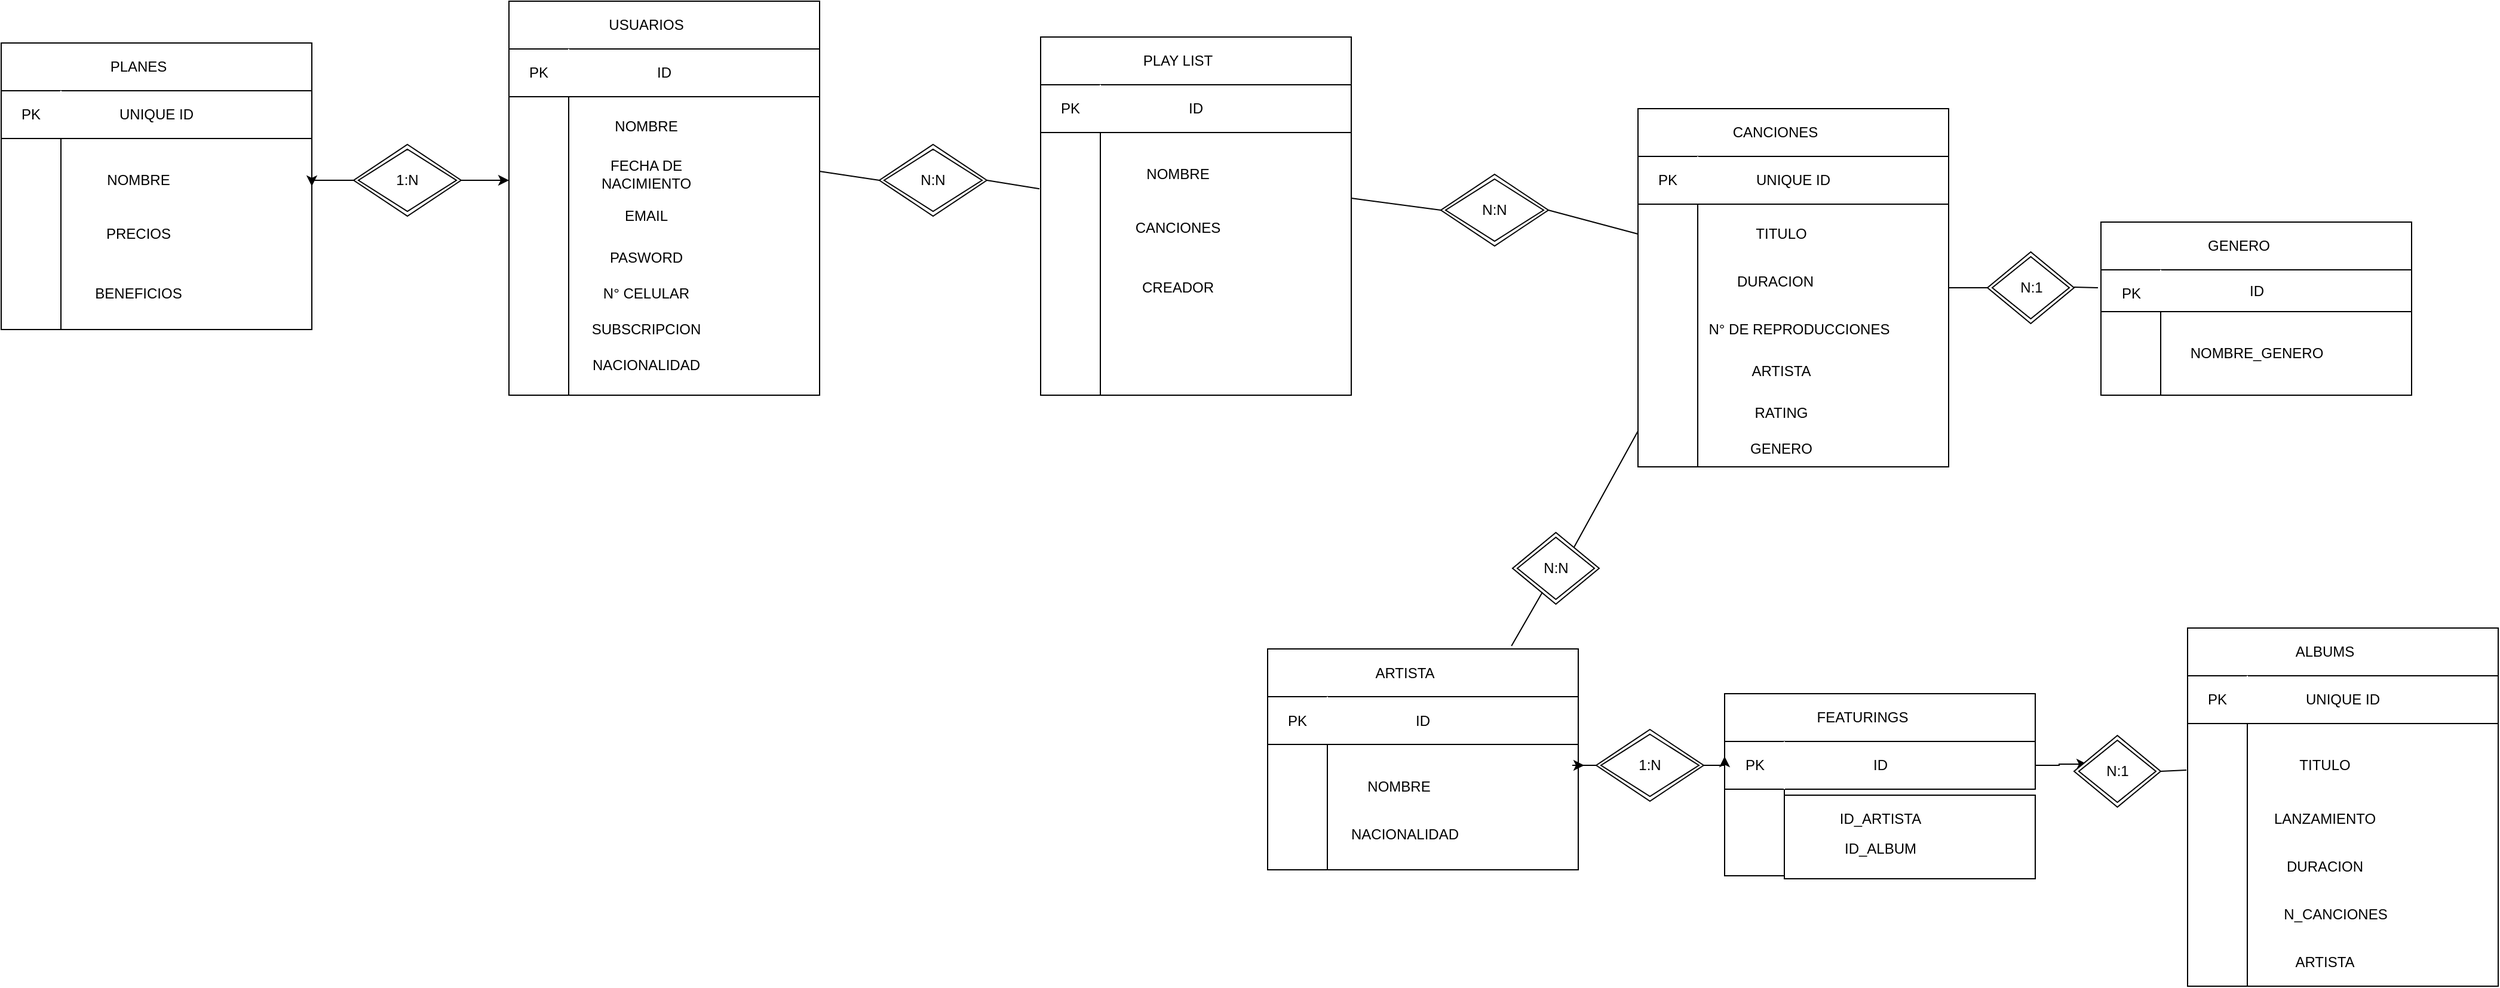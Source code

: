 <mxfile version="21.1.4" type="github">
  <diagram name="Página-1" id="Uhm6e-MBNLyU-UFZr7io">
    <mxGraphModel dx="2966" dy="1950" grid="1" gridSize="10" guides="1" tooltips="1" connect="1" arrows="1" fold="1" page="1" pageScale="1" pageWidth="827" pageHeight="1169" math="0" shadow="0">
      <root>
        <mxCell id="0" />
        <mxCell id="1" parent="0" />
        <mxCell id="JAJ8Rci-jkiI5nVJM2li-29" value="" style="rounded=0;whiteSpace=wrap;html=1;" vertex="1" parent="1">
          <mxGeometry x="-15" y="-50" width="260" height="40" as="geometry" />
        </mxCell>
        <mxCell id="JAJ8Rci-jkiI5nVJM2li-32" value="" style="rounded=0;whiteSpace=wrap;html=1;rotation=90;" vertex="1" parent="1">
          <mxGeometry x="-120" y="95" width="260" height="50" as="geometry" />
        </mxCell>
        <mxCell id="JAJ8Rci-jkiI5nVJM2li-33" value="UNIQUE ID" style="rounded=0;whiteSpace=wrap;html=1;" vertex="1" parent="1">
          <mxGeometry x="-15" y="-10" width="260" height="40" as="geometry" />
        </mxCell>
        <mxCell id="JAJ8Rci-jkiI5nVJM2li-34" value="" style="endArrow=none;html=1;rounded=0;" edge="1" parent="1" target="JAJ8Rci-jkiI5nVJM2li-33">
          <mxGeometry width="50" height="50" relative="1" as="geometry">
            <mxPoint x="155" y="-10" as="sourcePoint" />
            <mxPoint x="205" y="-60" as="targetPoint" />
          </mxGeometry>
        </mxCell>
        <mxCell id="JAJ8Rci-jkiI5nVJM2li-35" value="" style="endArrow=none;html=1;rounded=0;strokeColor=#FFFFFF;" edge="1" parent="1">
          <mxGeometry width="50" height="50" relative="1" as="geometry">
            <mxPoint x="35" y="30" as="sourcePoint" />
            <mxPoint x="35" y="-10" as="targetPoint" />
          </mxGeometry>
        </mxCell>
        <mxCell id="JAJ8Rci-jkiI5nVJM2li-36" value="" style="rounded=0;whiteSpace=wrap;html=1;" vertex="1" parent="1">
          <mxGeometry x="35" y="30" width="210" height="220" as="geometry" />
        </mxCell>
        <mxCell id="JAJ8Rci-jkiI5nVJM2li-37" value="TITULO" style="text;strokeColor=none;align=center;fillColor=none;html=1;verticalAlign=middle;whiteSpace=wrap;rounded=0;" vertex="1" parent="1">
          <mxGeometry x="40" y="40" width="130" height="30" as="geometry" />
        </mxCell>
        <mxCell id="JAJ8Rci-jkiI5nVJM2li-38" value="DURACION" style="text;strokeColor=none;align=center;fillColor=none;html=1;verticalAlign=middle;whiteSpace=wrap;rounded=0;" vertex="1" parent="1">
          <mxGeometry x="35" y="80" width="130" height="30" as="geometry" />
        </mxCell>
        <mxCell id="JAJ8Rci-jkiI5nVJM2li-39" value="N° DE REPRODUCCIONES" style="text;strokeColor=none;align=center;fillColor=none;html=1;verticalAlign=middle;whiteSpace=wrap;rounded=0;" vertex="1" parent="1">
          <mxGeometry x="30" y="120" width="180" height="30" as="geometry" />
        </mxCell>
        <mxCell id="JAJ8Rci-jkiI5nVJM2li-40" value="CANCIONES" style="text;strokeColor=none;align=center;fillColor=none;html=1;verticalAlign=middle;whiteSpace=wrap;rounded=0;" vertex="1" parent="1">
          <mxGeometry x="35" y="-45" width="130" height="30" as="geometry" />
        </mxCell>
        <mxCell id="JAJ8Rci-jkiI5nVJM2li-41" value="PK" style="text;strokeColor=none;align=center;fillColor=none;html=1;verticalAlign=middle;whiteSpace=wrap;rounded=0;" vertex="1" parent="1">
          <mxGeometry x="-15" y="-5" width="50" height="30" as="geometry" />
        </mxCell>
        <mxCell id="JAJ8Rci-jkiI5nVJM2li-42" value="" style="rounded=0;whiteSpace=wrap;html=1;" vertex="1" parent="1">
          <mxGeometry x="-325" y="402.5" width="260" height="40" as="geometry" />
        </mxCell>
        <mxCell id="JAJ8Rci-jkiI5nVJM2li-43" value="" style="rounded=0;whiteSpace=wrap;html=1;rotation=90;" vertex="1" parent="1">
          <mxGeometry x="-370" y="492.5" width="140" height="50" as="geometry" />
        </mxCell>
        <mxCell id="JAJ8Rci-jkiI5nVJM2li-44" value="ID" style="rounded=0;whiteSpace=wrap;html=1;" vertex="1" parent="1">
          <mxGeometry x="-325" y="442.5" width="260" height="40" as="geometry" />
        </mxCell>
        <mxCell id="JAJ8Rci-jkiI5nVJM2li-45" value="" style="endArrow=none;html=1;rounded=0;" edge="1" parent="1" target="JAJ8Rci-jkiI5nVJM2li-44">
          <mxGeometry width="50" height="50" relative="1" as="geometry">
            <mxPoint x="-155" y="442.5" as="sourcePoint" />
            <mxPoint x="-105" y="392.5" as="targetPoint" />
          </mxGeometry>
        </mxCell>
        <mxCell id="JAJ8Rci-jkiI5nVJM2li-46" value="" style="endArrow=none;html=1;rounded=0;strokeColor=#FFFFFF;" edge="1" parent="1">
          <mxGeometry width="50" height="50" relative="1" as="geometry">
            <mxPoint x="-275" y="482.5" as="sourcePoint" />
            <mxPoint x="-275" y="442.5" as="targetPoint" />
          </mxGeometry>
        </mxCell>
        <mxCell id="JAJ8Rci-jkiI5nVJM2li-47" value="" style="rounded=0;whiteSpace=wrap;html=1;" vertex="1" parent="1">
          <mxGeometry x="-275" y="482.5" width="210" height="105" as="geometry" />
        </mxCell>
        <mxCell id="JAJ8Rci-jkiI5nVJM2li-48" value="NOMBRE" style="text;strokeColor=none;align=center;fillColor=none;html=1;verticalAlign=middle;whiteSpace=wrap;rounded=0;" vertex="1" parent="1">
          <mxGeometry x="-280" y="502.5" width="130" height="30" as="geometry" />
        </mxCell>
        <mxCell id="JAJ8Rci-jkiI5nVJM2li-50" value="NACIONALIDAD" style="text;strokeColor=none;align=center;fillColor=none;html=1;verticalAlign=middle;whiteSpace=wrap;rounded=0;" vertex="1" parent="1">
          <mxGeometry x="-275" y="542.5" width="130" height="30" as="geometry" />
        </mxCell>
        <mxCell id="JAJ8Rci-jkiI5nVJM2li-51" value="ARTISTA" style="text;strokeColor=none;align=center;fillColor=none;html=1;verticalAlign=middle;whiteSpace=wrap;rounded=0;" vertex="1" parent="1">
          <mxGeometry x="-275" y="407.5" width="130" height="30" as="geometry" />
        </mxCell>
        <mxCell id="JAJ8Rci-jkiI5nVJM2li-52" value="PK" style="text;strokeColor=none;align=center;fillColor=none;html=1;verticalAlign=middle;whiteSpace=wrap;rounded=0;" vertex="1" parent="1">
          <mxGeometry x="-325" y="447.5" width="50" height="30" as="geometry" />
        </mxCell>
        <mxCell id="JAJ8Rci-jkiI5nVJM2li-53" value="" style="rounded=0;whiteSpace=wrap;html=1;" vertex="1" parent="1">
          <mxGeometry x="-960" y="-140" width="260" height="40" as="geometry" />
        </mxCell>
        <mxCell id="JAJ8Rci-jkiI5nVJM2li-54" value="" style="rounded=0;whiteSpace=wrap;html=1;rotation=90;" vertex="1" parent="1">
          <mxGeometry x="-1080" y="20" width="290" height="50" as="geometry" />
        </mxCell>
        <mxCell id="JAJ8Rci-jkiI5nVJM2li-55" value="ID" style="rounded=0;whiteSpace=wrap;html=1;" vertex="1" parent="1">
          <mxGeometry x="-960" y="-100" width="260" height="40" as="geometry" />
        </mxCell>
        <mxCell id="JAJ8Rci-jkiI5nVJM2li-56" value="" style="endArrow=none;html=1;rounded=0;" edge="1" parent="1" target="JAJ8Rci-jkiI5nVJM2li-55">
          <mxGeometry width="50" height="50" relative="1" as="geometry">
            <mxPoint x="-790" y="-100" as="sourcePoint" />
            <mxPoint x="-740" y="-150" as="targetPoint" />
          </mxGeometry>
        </mxCell>
        <mxCell id="JAJ8Rci-jkiI5nVJM2li-57" value="" style="endArrow=none;html=1;rounded=0;strokeColor=#FFFFFF;" edge="1" parent="1">
          <mxGeometry width="50" height="50" relative="1" as="geometry">
            <mxPoint x="-910" y="-60" as="sourcePoint" />
            <mxPoint x="-910" y="-100" as="targetPoint" />
          </mxGeometry>
        </mxCell>
        <mxCell id="JAJ8Rci-jkiI5nVJM2li-58" value="" style="rounded=0;whiteSpace=wrap;html=1;" vertex="1" parent="1">
          <mxGeometry x="-910" y="-60" width="210" height="250" as="geometry" />
        </mxCell>
        <mxCell id="JAJ8Rci-jkiI5nVJM2li-59" value="NOMBRE" style="text;strokeColor=none;align=center;fillColor=none;html=1;verticalAlign=middle;whiteSpace=wrap;rounded=0;" vertex="1" parent="1">
          <mxGeometry x="-910" y="-50" width="130" height="30" as="geometry" />
        </mxCell>
        <mxCell id="JAJ8Rci-jkiI5nVJM2li-60" value="FECHA DE NACIMIENTO" style="text;strokeColor=none;align=center;fillColor=none;html=1;verticalAlign=middle;whiteSpace=wrap;rounded=0;" vertex="1" parent="1">
          <mxGeometry x="-910" y="-10" width="130" height="30" as="geometry" />
        </mxCell>
        <mxCell id="JAJ8Rci-jkiI5nVJM2li-61" value="EMAIL" style="text;strokeColor=none;align=center;fillColor=none;html=1;verticalAlign=middle;whiteSpace=wrap;rounded=0;" vertex="1" parent="1">
          <mxGeometry x="-910" y="25" width="130" height="30" as="geometry" />
        </mxCell>
        <mxCell id="JAJ8Rci-jkiI5nVJM2li-62" value="USUARIOS" style="text;strokeColor=none;align=center;fillColor=none;html=1;verticalAlign=middle;whiteSpace=wrap;rounded=0;" vertex="1" parent="1">
          <mxGeometry x="-910" y="-135" width="130" height="30" as="geometry" />
        </mxCell>
        <mxCell id="JAJ8Rci-jkiI5nVJM2li-63" value="PK" style="text;strokeColor=none;align=center;fillColor=none;html=1;verticalAlign=middle;whiteSpace=wrap;rounded=0;" vertex="1" parent="1">
          <mxGeometry x="-960" y="-95" width="50" height="30" as="geometry" />
        </mxCell>
        <mxCell id="JAJ8Rci-jkiI5nVJM2li-64" value="" style="rounded=0;whiteSpace=wrap;html=1;" vertex="1" parent="1">
          <mxGeometry x="-515" y="-110" width="260" height="40" as="geometry" />
        </mxCell>
        <mxCell id="JAJ8Rci-jkiI5nVJM2li-65" value="" style="rounded=0;whiteSpace=wrap;html=1;rotation=90;" vertex="1" parent="1">
          <mxGeometry x="-620" y="35" width="260" height="50" as="geometry" />
        </mxCell>
        <mxCell id="JAJ8Rci-jkiI5nVJM2li-66" value="ID" style="rounded=0;whiteSpace=wrap;html=1;" vertex="1" parent="1">
          <mxGeometry x="-515" y="-70" width="260" height="40" as="geometry" />
        </mxCell>
        <mxCell id="JAJ8Rci-jkiI5nVJM2li-67" value="" style="endArrow=none;html=1;rounded=0;" edge="1" parent="1" target="JAJ8Rci-jkiI5nVJM2li-66">
          <mxGeometry width="50" height="50" relative="1" as="geometry">
            <mxPoint x="-345" y="-70" as="sourcePoint" />
            <mxPoint x="-295" y="-120" as="targetPoint" />
          </mxGeometry>
        </mxCell>
        <mxCell id="JAJ8Rci-jkiI5nVJM2li-68" value="" style="endArrow=none;html=1;rounded=0;strokeColor=#FFFFFF;" edge="1" parent="1">
          <mxGeometry width="50" height="50" relative="1" as="geometry">
            <mxPoint x="-465" y="-30" as="sourcePoint" />
            <mxPoint x="-465" y="-70" as="targetPoint" />
          </mxGeometry>
        </mxCell>
        <mxCell id="JAJ8Rci-jkiI5nVJM2li-69" value="" style="rounded=0;whiteSpace=wrap;html=1;" vertex="1" parent="1">
          <mxGeometry x="-465" y="-30" width="210" height="220" as="geometry" />
        </mxCell>
        <mxCell id="JAJ8Rci-jkiI5nVJM2li-70" value="NOMBRE" style="text;strokeColor=none;align=center;fillColor=none;html=1;verticalAlign=middle;whiteSpace=wrap;rounded=0;" vertex="1" parent="1">
          <mxGeometry x="-465" y="-10" width="130" height="30" as="geometry" />
        </mxCell>
        <mxCell id="JAJ8Rci-jkiI5nVJM2li-71" value="CANCIONES" style="text;strokeColor=none;align=center;fillColor=none;html=1;verticalAlign=middle;whiteSpace=wrap;rounded=0;" vertex="1" parent="1">
          <mxGeometry x="-465" y="35" width="130" height="30" as="geometry" />
        </mxCell>
        <mxCell id="JAJ8Rci-jkiI5nVJM2li-72" value="CREADOR" style="text;strokeColor=none;align=center;fillColor=none;html=1;verticalAlign=middle;whiteSpace=wrap;rounded=0;" vertex="1" parent="1">
          <mxGeometry x="-465" y="85" width="130" height="30" as="geometry" />
        </mxCell>
        <mxCell id="JAJ8Rci-jkiI5nVJM2li-73" value="PLAY LIST" style="text;strokeColor=none;align=center;fillColor=none;html=1;verticalAlign=middle;whiteSpace=wrap;rounded=0;" vertex="1" parent="1">
          <mxGeometry x="-465" y="-105" width="130" height="30" as="geometry" />
        </mxCell>
        <mxCell id="JAJ8Rci-jkiI5nVJM2li-74" value="PK" style="text;strokeColor=none;align=center;fillColor=none;html=1;verticalAlign=middle;whiteSpace=wrap;rounded=0;" vertex="1" parent="1">
          <mxGeometry x="-515" y="-65" width="50" height="30" as="geometry" />
        </mxCell>
        <mxCell id="JAJ8Rci-jkiI5nVJM2li-75" value="" style="rounded=0;whiteSpace=wrap;html=1;" vertex="1" parent="1">
          <mxGeometry x="445" y="385" width="260" height="40" as="geometry" />
        </mxCell>
        <mxCell id="JAJ8Rci-jkiI5nVJM2li-76" value="" style="rounded=0;whiteSpace=wrap;html=1;rotation=90;" vertex="1" parent="1">
          <mxGeometry x="340" y="530" width="260" height="50" as="geometry" />
        </mxCell>
        <mxCell id="JAJ8Rci-jkiI5nVJM2li-77" value="UNIQUE ID" style="rounded=0;whiteSpace=wrap;html=1;" vertex="1" parent="1">
          <mxGeometry x="445" y="425" width="260" height="40" as="geometry" />
        </mxCell>
        <mxCell id="JAJ8Rci-jkiI5nVJM2li-78" value="" style="endArrow=none;html=1;rounded=0;" edge="1" parent="1" target="JAJ8Rci-jkiI5nVJM2li-77">
          <mxGeometry width="50" height="50" relative="1" as="geometry">
            <mxPoint x="615" y="425" as="sourcePoint" />
            <mxPoint x="665" y="375" as="targetPoint" />
          </mxGeometry>
        </mxCell>
        <mxCell id="JAJ8Rci-jkiI5nVJM2li-79" value="" style="endArrow=none;html=1;rounded=0;strokeColor=#FFFFFF;" edge="1" parent="1">
          <mxGeometry width="50" height="50" relative="1" as="geometry">
            <mxPoint x="495" y="465" as="sourcePoint" />
            <mxPoint x="495" y="425" as="targetPoint" />
          </mxGeometry>
        </mxCell>
        <mxCell id="JAJ8Rci-jkiI5nVJM2li-80" value="" style="rounded=0;whiteSpace=wrap;html=1;" vertex="1" parent="1">
          <mxGeometry x="495" y="465" width="210" height="220" as="geometry" />
        </mxCell>
        <mxCell id="JAJ8Rci-jkiI5nVJM2li-81" value="TITULO" style="text;strokeColor=none;align=center;fillColor=none;html=1;verticalAlign=middle;whiteSpace=wrap;rounded=0;" vertex="1" parent="1">
          <mxGeometry x="495" y="485" width="130" height="30" as="geometry" />
        </mxCell>
        <mxCell id="JAJ8Rci-jkiI5nVJM2li-82" value="LANZAMIENTO" style="text;strokeColor=none;align=center;fillColor=none;html=1;verticalAlign=middle;whiteSpace=wrap;rounded=0;" vertex="1" parent="1">
          <mxGeometry x="495" y="530" width="130" height="30" as="geometry" />
        </mxCell>
        <mxCell id="JAJ8Rci-jkiI5nVJM2li-84" value="ALBUMS" style="text;strokeColor=none;align=center;fillColor=none;html=1;verticalAlign=middle;whiteSpace=wrap;rounded=0;" vertex="1" parent="1">
          <mxGeometry x="495" y="390" width="130" height="30" as="geometry" />
        </mxCell>
        <mxCell id="JAJ8Rci-jkiI5nVJM2li-85" value="PK" style="text;strokeColor=none;align=center;fillColor=none;html=1;verticalAlign=middle;whiteSpace=wrap;rounded=0;" vertex="1" parent="1">
          <mxGeometry x="445" y="430" width="50" height="30" as="geometry" />
        </mxCell>
        <mxCell id="JAJ8Rci-jkiI5nVJM2li-86" value="" style="rounded=0;whiteSpace=wrap;html=1;" vertex="1" parent="1">
          <mxGeometry x="-1385" y="-105" width="260" height="40" as="geometry" />
        </mxCell>
        <mxCell id="JAJ8Rci-jkiI5nVJM2li-87" value="" style="rounded=0;whiteSpace=wrap;html=1;rotation=90;" vertex="1" parent="1">
          <mxGeometry x="-1460" y="10" width="200" height="50" as="geometry" />
        </mxCell>
        <mxCell id="JAJ8Rci-jkiI5nVJM2li-88" value="UNIQUE ID" style="rounded=0;whiteSpace=wrap;html=1;" vertex="1" parent="1">
          <mxGeometry x="-1385" y="-65" width="260" height="40" as="geometry" />
        </mxCell>
        <mxCell id="JAJ8Rci-jkiI5nVJM2li-89" value="" style="endArrow=none;html=1;rounded=0;" edge="1" parent="1" target="JAJ8Rci-jkiI5nVJM2li-88">
          <mxGeometry width="50" height="50" relative="1" as="geometry">
            <mxPoint x="-1215" y="-65" as="sourcePoint" />
            <mxPoint x="-1165" y="-115" as="targetPoint" />
          </mxGeometry>
        </mxCell>
        <mxCell id="JAJ8Rci-jkiI5nVJM2li-90" value="" style="endArrow=none;html=1;rounded=0;strokeColor=#FFFFFF;" edge="1" parent="1">
          <mxGeometry width="50" height="50" relative="1" as="geometry">
            <mxPoint x="-1335" y="-25" as="sourcePoint" />
            <mxPoint x="-1335" y="-65" as="targetPoint" />
          </mxGeometry>
        </mxCell>
        <mxCell id="JAJ8Rci-jkiI5nVJM2li-91" value="" style="rounded=0;whiteSpace=wrap;html=1;" vertex="1" parent="1">
          <mxGeometry x="-1335" y="-25" width="210" height="160" as="geometry" />
        </mxCell>
        <mxCell id="JAJ8Rci-jkiI5nVJM2li-92" value="NOMBRE" style="text;strokeColor=none;align=center;fillColor=none;html=1;verticalAlign=middle;whiteSpace=wrap;rounded=0;" vertex="1" parent="1">
          <mxGeometry x="-1335" y="-5" width="130" height="30" as="geometry" />
        </mxCell>
        <mxCell id="JAJ8Rci-jkiI5nVJM2li-93" value="PRECIOS" style="text;strokeColor=none;align=center;fillColor=none;html=1;verticalAlign=middle;whiteSpace=wrap;rounded=0;" vertex="1" parent="1">
          <mxGeometry x="-1335" y="40" width="130" height="30" as="geometry" />
        </mxCell>
        <mxCell id="JAJ8Rci-jkiI5nVJM2li-94" value="BENEFICIOS" style="text;strokeColor=none;align=center;fillColor=none;html=1;verticalAlign=middle;whiteSpace=wrap;rounded=0;" vertex="1" parent="1">
          <mxGeometry x="-1335" y="90" width="130" height="30" as="geometry" />
        </mxCell>
        <mxCell id="JAJ8Rci-jkiI5nVJM2li-95" value="PLANES" style="text;strokeColor=none;align=center;fillColor=none;html=1;verticalAlign=middle;whiteSpace=wrap;rounded=0;" vertex="1" parent="1">
          <mxGeometry x="-1335" y="-100" width="130" height="30" as="geometry" />
        </mxCell>
        <mxCell id="JAJ8Rci-jkiI5nVJM2li-96" value="PK" style="text;strokeColor=none;align=center;fillColor=none;html=1;verticalAlign=middle;whiteSpace=wrap;rounded=0;" vertex="1" parent="1">
          <mxGeometry x="-1385" y="-60" width="50" height="30" as="geometry" />
        </mxCell>
        <mxCell id="JAJ8Rci-jkiI5nVJM2li-97" value="PASWORD" style="text;strokeColor=none;align=center;fillColor=none;html=1;verticalAlign=middle;whiteSpace=wrap;rounded=0;" vertex="1" parent="1">
          <mxGeometry x="-910" y="60" width="130" height="30" as="geometry" />
        </mxCell>
        <mxCell id="JAJ8Rci-jkiI5nVJM2li-98" value="N° CELULAR" style="text;strokeColor=none;align=center;fillColor=none;html=1;verticalAlign=middle;whiteSpace=wrap;rounded=0;" vertex="1" parent="1">
          <mxGeometry x="-910" y="90" width="130" height="30" as="geometry" />
        </mxCell>
        <mxCell id="JAJ8Rci-jkiI5nVJM2li-99" value="SUBSCRIPCION" style="text;strokeColor=none;align=center;fillColor=none;html=1;verticalAlign=middle;whiteSpace=wrap;rounded=0;" vertex="1" parent="1">
          <mxGeometry x="-910" y="120" width="130" height="30" as="geometry" />
        </mxCell>
        <mxCell id="JAJ8Rci-jkiI5nVJM2li-101" value="NACIONALIDAD" style="text;strokeColor=none;align=center;fillColor=none;html=1;verticalAlign=middle;whiteSpace=wrap;rounded=0;" vertex="1" parent="1">
          <mxGeometry x="-910" y="150" width="130" height="30" as="geometry" />
        </mxCell>
        <mxCell id="JAJ8Rci-jkiI5nVJM2li-103" value="ARTISTA" style="text;strokeColor=none;align=center;fillColor=none;html=1;verticalAlign=middle;whiteSpace=wrap;rounded=0;" vertex="1" parent="1">
          <mxGeometry x="40" y="155" width="130" height="30" as="geometry" />
        </mxCell>
        <mxCell id="JAJ8Rci-jkiI5nVJM2li-104" value="RATING" style="text;strokeColor=none;align=center;fillColor=none;html=1;verticalAlign=middle;whiteSpace=wrap;rounded=0;" vertex="1" parent="1">
          <mxGeometry x="40" y="190" width="130" height="30" as="geometry" />
        </mxCell>
        <mxCell id="JAJ8Rci-jkiI5nVJM2li-105" value="GENERO" style="text;strokeColor=none;align=center;fillColor=none;html=1;verticalAlign=middle;whiteSpace=wrap;rounded=0;" vertex="1" parent="1">
          <mxGeometry x="40" y="220" width="130" height="30" as="geometry" />
        </mxCell>
        <mxCell id="JAJ8Rci-jkiI5nVJM2li-106" value="" style="rounded=0;whiteSpace=wrap;html=1;" vertex="1" parent="1">
          <mxGeometry x="372.5" y="45" width="260" height="40" as="geometry" />
        </mxCell>
        <mxCell id="JAJ8Rci-jkiI5nVJM2li-107" value="" style="rounded=0;whiteSpace=wrap;html=1;rotation=90;" vertex="1" parent="1">
          <mxGeometry x="347.5" y="115" width="100" height="50" as="geometry" />
        </mxCell>
        <mxCell id="JAJ8Rci-jkiI5nVJM2li-108" value="ID" style="rounded=0;whiteSpace=wrap;html=1;" vertex="1" parent="1">
          <mxGeometry x="372.5" y="85" width="260" height="35" as="geometry" />
        </mxCell>
        <mxCell id="JAJ8Rci-jkiI5nVJM2li-109" value="" style="endArrow=none;html=1;rounded=0;" edge="1" parent="1" target="JAJ8Rci-jkiI5nVJM2li-108">
          <mxGeometry width="50" height="50" relative="1" as="geometry">
            <mxPoint x="542.5" y="85" as="sourcePoint" />
            <mxPoint x="592.5" y="35" as="targetPoint" />
          </mxGeometry>
        </mxCell>
        <mxCell id="JAJ8Rci-jkiI5nVJM2li-110" value="" style="endArrow=none;html=1;rounded=0;strokeColor=#FFFFFF;" edge="1" parent="1">
          <mxGeometry width="50" height="50" relative="1" as="geometry">
            <mxPoint x="422.5" y="125" as="sourcePoint" />
            <mxPoint x="422.5" y="85" as="targetPoint" />
          </mxGeometry>
        </mxCell>
        <mxCell id="JAJ8Rci-jkiI5nVJM2li-111" value="" style="rounded=0;whiteSpace=wrap;html=1;" vertex="1" parent="1">
          <mxGeometry x="422.5" y="120" width="210" height="70" as="geometry" />
        </mxCell>
        <mxCell id="JAJ8Rci-jkiI5nVJM2li-112" value="NOMBRE_GENERO" style="text;strokeColor=none;align=center;fillColor=none;html=1;verticalAlign=middle;whiteSpace=wrap;rounded=0;" vertex="1" parent="1">
          <mxGeometry x="437.5" y="140" width="130" height="30" as="geometry" />
        </mxCell>
        <mxCell id="JAJ8Rci-jkiI5nVJM2li-115" value="GENERO" style="text;strokeColor=none;align=center;fillColor=none;html=1;verticalAlign=middle;whiteSpace=wrap;rounded=0;" vertex="1" parent="1">
          <mxGeometry x="422.5" y="50" width="130" height="30" as="geometry" />
        </mxCell>
        <mxCell id="JAJ8Rci-jkiI5nVJM2li-116" value="PK" style="text;strokeColor=none;align=center;fillColor=none;html=1;verticalAlign=middle;whiteSpace=wrap;rounded=0;" vertex="1" parent="1">
          <mxGeometry x="372.5" y="90" width="50" height="30" as="geometry" />
        </mxCell>
        <mxCell id="JAJ8Rci-jkiI5nVJM2li-121" value="DURACION" style="text;strokeColor=none;align=center;fillColor=none;html=1;verticalAlign=middle;whiteSpace=wrap;rounded=0;" vertex="1" parent="1">
          <mxGeometry x="495" y="570" width="130" height="30" as="geometry" />
        </mxCell>
        <mxCell id="JAJ8Rci-jkiI5nVJM2li-122" value="N_CANCIONES" style="text;strokeColor=none;align=center;fillColor=none;html=1;verticalAlign=middle;whiteSpace=wrap;rounded=0;" vertex="1" parent="1">
          <mxGeometry x="504" y="610" width="130" height="30" as="geometry" />
        </mxCell>
        <mxCell id="JAJ8Rci-jkiI5nVJM2li-123" value="ARTISTA" style="text;strokeColor=none;align=center;fillColor=none;html=1;verticalAlign=middle;whiteSpace=wrap;rounded=0;" vertex="1" parent="1">
          <mxGeometry x="495" y="650" width="130" height="30" as="geometry" />
        </mxCell>
        <mxCell id="JAJ8Rci-jkiI5nVJM2li-125" value="" style="rounded=0;whiteSpace=wrap;html=1;" vertex="1" parent="1">
          <mxGeometry x="57.5" y="440" width="260" height="40" as="geometry" />
        </mxCell>
        <mxCell id="JAJ8Rci-jkiI5nVJM2li-126" value="" style="rounded=0;whiteSpace=wrap;html=1;rotation=90;" vertex="1" parent="1">
          <mxGeometry x="30" y="515" width="105" height="50" as="geometry" />
        </mxCell>
        <mxCell id="JAJ8Rci-jkiI5nVJM2li-139" style="edgeStyle=orthogonalEdgeStyle;rounded=0;orthogonalLoop=1;jettySize=auto;html=1;exitX=1;exitY=0.5;exitDx=0;exitDy=0;entryX=0.152;entryY=0.4;entryDx=0;entryDy=0;entryPerimeter=0;" edge="1" parent="1" source="JAJ8Rci-jkiI5nVJM2li-127" target="JAJ8Rci-jkiI5nVJM2li-136">
          <mxGeometry relative="1" as="geometry" />
        </mxCell>
        <mxCell id="JAJ8Rci-jkiI5nVJM2li-127" value="ID" style="rounded=0;whiteSpace=wrap;html=1;" vertex="1" parent="1">
          <mxGeometry x="57.5" y="480" width="260" height="40" as="geometry" />
        </mxCell>
        <mxCell id="JAJ8Rci-jkiI5nVJM2li-128" value="" style="endArrow=none;html=1;rounded=0;" edge="1" parent="1" target="JAJ8Rci-jkiI5nVJM2li-127">
          <mxGeometry width="50" height="50" relative="1" as="geometry">
            <mxPoint x="227.5" y="480" as="sourcePoint" />
            <mxPoint x="277.5" y="430" as="targetPoint" />
          </mxGeometry>
        </mxCell>
        <mxCell id="JAJ8Rci-jkiI5nVJM2li-129" value="" style="endArrow=none;html=1;rounded=0;strokeColor=#FFFFFF;" edge="1" parent="1">
          <mxGeometry width="50" height="50" relative="1" as="geometry">
            <mxPoint x="107.5" y="520" as="sourcePoint" />
            <mxPoint x="107.5" y="480" as="targetPoint" />
          </mxGeometry>
        </mxCell>
        <mxCell id="JAJ8Rci-jkiI5nVJM2li-130" value="" style="rounded=0;whiteSpace=wrap;html=1;" vertex="1" parent="1">
          <mxGeometry x="107.5" y="525" width="210" height="70" as="geometry" />
        </mxCell>
        <mxCell id="JAJ8Rci-jkiI5nVJM2li-131" value="ID_ARTISTA" style="text;strokeColor=none;align=center;fillColor=none;html=1;verticalAlign=middle;whiteSpace=wrap;rounded=0;" vertex="1" parent="1">
          <mxGeometry x="122.5" y="530" width="130" height="30" as="geometry" />
        </mxCell>
        <mxCell id="JAJ8Rci-jkiI5nVJM2li-132" value="FEATURINGS" style="text;strokeColor=none;align=center;fillColor=none;html=1;verticalAlign=middle;whiteSpace=wrap;rounded=0;" vertex="1" parent="1">
          <mxGeometry x="107.5" y="445" width="130" height="30" as="geometry" />
        </mxCell>
        <mxCell id="JAJ8Rci-jkiI5nVJM2li-133" value="PK" style="text;strokeColor=none;align=center;fillColor=none;html=1;verticalAlign=middle;whiteSpace=wrap;rounded=0;" vertex="1" parent="1">
          <mxGeometry x="57.5" y="485" width="50" height="30" as="geometry" />
        </mxCell>
        <mxCell id="JAJ8Rci-jkiI5nVJM2li-134" value="ID_ALBUM" style="text;strokeColor=none;align=center;fillColor=none;html=1;verticalAlign=middle;whiteSpace=wrap;rounded=0;" vertex="1" parent="1">
          <mxGeometry x="122.5" y="555" width="130" height="30" as="geometry" />
        </mxCell>
        <mxCell id="JAJ8Rci-jkiI5nVJM2li-137" style="edgeStyle=orthogonalEdgeStyle;rounded=0;orthogonalLoop=1;jettySize=auto;html=1;exitX=0;exitY=0.5;exitDx=0;exitDy=0;" edge="1" parent="1" source="JAJ8Rci-jkiI5nVJM2li-135">
          <mxGeometry relative="1" as="geometry">
            <mxPoint x="-60" y="500" as="targetPoint" />
            <Array as="points">
              <mxPoint x="-70" y="500" />
              <mxPoint x="-70" y="500" />
            </Array>
          </mxGeometry>
        </mxCell>
        <mxCell id="JAJ8Rci-jkiI5nVJM2li-138" style="edgeStyle=orthogonalEdgeStyle;rounded=0;orthogonalLoop=1;jettySize=auto;html=1;exitX=1;exitY=0.5;exitDx=0;exitDy=0;entryX=0;entryY=0.25;entryDx=0;entryDy=0;" edge="1" parent="1" source="JAJ8Rci-jkiI5nVJM2li-135" target="JAJ8Rci-jkiI5nVJM2li-133">
          <mxGeometry relative="1" as="geometry" />
        </mxCell>
        <mxCell id="JAJ8Rci-jkiI5nVJM2li-135" value="1:N" style="shape=rhombus;double=1;perimeter=rhombusPerimeter;whiteSpace=wrap;html=1;align=center;" vertex="1" parent="1">
          <mxGeometry x="-50" y="470" width="90" height="60" as="geometry" />
        </mxCell>
        <mxCell id="JAJ8Rci-jkiI5nVJM2li-136" value="N:1" style="shape=rhombus;double=1;perimeter=rhombusPerimeter;whiteSpace=wrap;html=1;align=center;" vertex="1" parent="1">
          <mxGeometry x="350" y="475" width="72.5" height="60" as="geometry" />
        </mxCell>
        <mxCell id="JAJ8Rci-jkiI5nVJM2li-141" value="" style="endArrow=none;html=1;rounded=0;exitX=0.304;exitY=1.02;exitDx=0;exitDy=0;exitPerimeter=0;entryX=1;entryY=0.5;entryDx=0;entryDy=0;" edge="1" parent="1" source="JAJ8Rci-jkiI5nVJM2li-76" target="JAJ8Rci-jkiI5nVJM2li-136">
          <mxGeometry width="50" height="50" relative="1" as="geometry">
            <mxPoint x="100" y="550" as="sourcePoint" />
            <mxPoint x="150" y="500" as="targetPoint" />
          </mxGeometry>
        </mxCell>
        <mxCell id="JAJ8Rci-jkiI5nVJM2li-142" value="N:1" style="shape=rhombus;double=1;perimeter=rhombusPerimeter;whiteSpace=wrap;html=1;align=center;" vertex="1" parent="1">
          <mxGeometry x="277.5" y="70" width="72.5" height="60" as="geometry" />
        </mxCell>
        <mxCell id="JAJ8Rci-jkiI5nVJM2li-147" value="" style="endArrow=none;html=1;rounded=0;exitX=1;exitY=0.318;exitDx=0;exitDy=0;exitPerimeter=0;" edge="1" parent="1" source="JAJ8Rci-jkiI5nVJM2li-36">
          <mxGeometry width="50" height="50" relative="1" as="geometry">
            <mxPoint x="227.5" y="150" as="sourcePoint" />
            <mxPoint x="277.5" y="100" as="targetPoint" />
          </mxGeometry>
        </mxCell>
        <mxCell id="JAJ8Rci-jkiI5nVJM2li-148" value="" style="endArrow=none;html=1;rounded=0;exitX=1;exitY=0.318;exitDx=0;exitDy=0;exitPerimeter=0;" edge="1" parent="1">
          <mxGeometry width="50" height="50" relative="1" as="geometry">
            <mxPoint x="350" y="99.5" as="sourcePoint" />
            <mxPoint x="370" y="100" as="targetPoint" />
          </mxGeometry>
        </mxCell>
        <mxCell id="JAJ8Rci-jkiI5nVJM2li-150" value="" style="endArrow=none;html=1;rounded=0;" edge="1" parent="1">
          <mxGeometry width="50" height="50" relative="1" as="geometry">
            <mxPoint x="-70" y="320" as="sourcePoint" />
            <mxPoint x="-15" y="220" as="targetPoint" />
          </mxGeometry>
        </mxCell>
        <mxCell id="JAJ8Rci-jkiI5nVJM2li-151" value="N:N" style="shape=rhombus;double=1;perimeter=rhombusPerimeter;whiteSpace=wrap;html=1;align=center;" vertex="1" parent="1">
          <mxGeometry x="-120" y="305" width="72.5" height="60" as="geometry" />
        </mxCell>
        <mxCell id="JAJ8Rci-jkiI5nVJM2li-152" value="" style="endArrow=none;html=1;rounded=0;exitX=0.785;exitY=-0.062;exitDx=0;exitDy=0;exitPerimeter=0;" edge="1" parent="1" source="JAJ8Rci-jkiI5nVJM2li-42">
          <mxGeometry width="50" height="50" relative="1" as="geometry">
            <mxPoint x="-150" y="455" as="sourcePoint" />
            <mxPoint x="-95" y="355" as="targetPoint" />
          </mxGeometry>
        </mxCell>
        <mxCell id="JAJ8Rci-jkiI5nVJM2li-154" style="edgeStyle=orthogonalEdgeStyle;rounded=0;orthogonalLoop=1;jettySize=auto;html=1;exitX=0;exitY=0.5;exitDx=0;exitDy=0;entryX=1;entryY=0.25;entryDx=0;entryDy=0;" edge="1" parent="1" source="JAJ8Rci-jkiI5nVJM2li-153" target="JAJ8Rci-jkiI5nVJM2li-91">
          <mxGeometry relative="1" as="geometry" />
        </mxCell>
        <mxCell id="JAJ8Rci-jkiI5nVJM2li-155" style="edgeStyle=orthogonalEdgeStyle;rounded=0;orthogonalLoop=1;jettySize=auto;html=1;exitX=1;exitY=0.5;exitDx=0;exitDy=0;" edge="1" parent="1" source="JAJ8Rci-jkiI5nVJM2li-153">
          <mxGeometry relative="1" as="geometry">
            <mxPoint x="-960" y="10" as="targetPoint" />
          </mxGeometry>
        </mxCell>
        <mxCell id="JAJ8Rci-jkiI5nVJM2li-153" value="1:N" style="shape=rhombus;double=1;perimeter=rhombusPerimeter;whiteSpace=wrap;html=1;align=center;" vertex="1" parent="1">
          <mxGeometry x="-1090" y="-20" width="90" height="60" as="geometry" />
        </mxCell>
        <mxCell id="JAJ8Rci-jkiI5nVJM2li-156" value="N:N" style="shape=rhombus;double=1;perimeter=rhombusPerimeter;whiteSpace=wrap;html=1;align=center;" vertex="1" parent="1">
          <mxGeometry x="-650" y="-20" width="90" height="60" as="geometry" />
        </mxCell>
        <mxCell id="JAJ8Rci-jkiI5nVJM2li-157" value="" style="endArrow=none;html=1;rounded=0;entryX=0.335;entryY=1.02;entryDx=0;entryDy=0;entryPerimeter=0;exitX=1;exitY=0.5;exitDx=0;exitDy=0;" edge="1" parent="1" source="JAJ8Rci-jkiI5nVJM2li-156" target="JAJ8Rci-jkiI5nVJM2li-65">
          <mxGeometry width="50" height="50" relative="1" as="geometry">
            <mxPoint x="-565" y="20" as="sourcePoint" />
            <mxPoint x="-515" y="-30" as="targetPoint" />
            <Array as="points" />
          </mxGeometry>
        </mxCell>
        <mxCell id="JAJ8Rci-jkiI5nVJM2li-158" value="" style="endArrow=none;html=1;rounded=0;entryX=0;entryY=0.5;entryDx=0;entryDy=0;exitX=1;exitY=0.25;exitDx=0;exitDy=0;" edge="1" parent="1" source="JAJ8Rci-jkiI5nVJM2li-58" target="JAJ8Rci-jkiI5nVJM2li-156">
          <mxGeometry width="50" height="50" relative="1" as="geometry">
            <mxPoint x="-550" y="25" as="sourcePoint" />
            <mxPoint x="-506" y="27" as="targetPoint" />
            <Array as="points" />
          </mxGeometry>
        </mxCell>
        <mxCell id="JAJ8Rci-jkiI5nVJM2li-159" value="N:N" style="shape=rhombus;double=1;perimeter=rhombusPerimeter;whiteSpace=wrap;html=1;align=center;" vertex="1" parent="1">
          <mxGeometry x="-180" y="5" width="90" height="60" as="geometry" />
        </mxCell>
        <mxCell id="JAJ8Rci-jkiI5nVJM2li-160" value="" style="endArrow=none;html=1;rounded=0;entryX=0;entryY=0.5;entryDx=0;entryDy=0;exitX=1;exitY=0.25;exitDx=0;exitDy=0;" edge="1" parent="1" source="JAJ8Rci-jkiI5nVJM2li-69" target="JAJ8Rci-jkiI5nVJM2li-159">
          <mxGeometry width="50" height="50" relative="1" as="geometry">
            <mxPoint x="-550" y="25" as="sourcePoint" />
            <mxPoint x="-506" y="27" as="targetPoint" />
            <Array as="points" />
          </mxGeometry>
        </mxCell>
        <mxCell id="JAJ8Rci-jkiI5nVJM2li-161" value="" style="endArrow=none;html=1;rounded=0;entryX=0.25;entryY=1;entryDx=0;entryDy=0;exitX=1;exitY=0.5;exitDx=0;exitDy=0;" edge="1" parent="1" source="JAJ8Rci-jkiI5nVJM2li-159" target="JAJ8Rci-jkiI5nVJM2li-32">
          <mxGeometry width="50" height="50" relative="1" as="geometry">
            <mxPoint x="-90" y="50" as="sourcePoint" />
            <mxPoint x="-170" y="60" as="targetPoint" />
            <Array as="points" />
          </mxGeometry>
        </mxCell>
      </root>
    </mxGraphModel>
  </diagram>
</mxfile>
